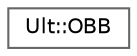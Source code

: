 digraph "Graphical Class Hierarchy"
{
 // LATEX_PDF_SIZE
  bgcolor="transparent";
  edge [fontname=Helvetica,fontsize=10,labelfontname=Helvetica,labelfontsize=10];
  node [fontname=Helvetica,fontsize=10,shape=box,height=0.2,width=0.4];
  rankdir="LR";
  Node0 [id="Node000000",label="Ult::OBB",height=0.2,width=0.4,color="grey40", fillcolor="white", style="filled",URL="$class_ult_1_1_o_b_b.html",tooltip=" "];
}
